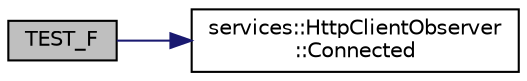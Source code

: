 digraph "TEST_F"
{
 // INTERACTIVE_SVG=YES
  edge [fontname="Helvetica",fontsize="10",labelfontname="Helvetica",labelfontsize="10"];
  node [fontname="Helvetica",fontsize="10",shape=record];
  rankdir="LR";
  Node13 [label="TEST_F",height=0.2,width=0.4,color="black", fillcolor="grey75", style="filled", fontcolor="black"];
  Node13 -> Node14 [color="midnightblue",fontsize="10",style="solid",fontname="Helvetica"];
  Node14 [label="services::HttpClientObserver\l::Connected",height=0.2,width=0.4,color="black", fillcolor="white", style="filled",URL="$d3/db1/classservices_1_1_http_client_observer.html#a99370610ac375f6da30954739ec22796"];
}
